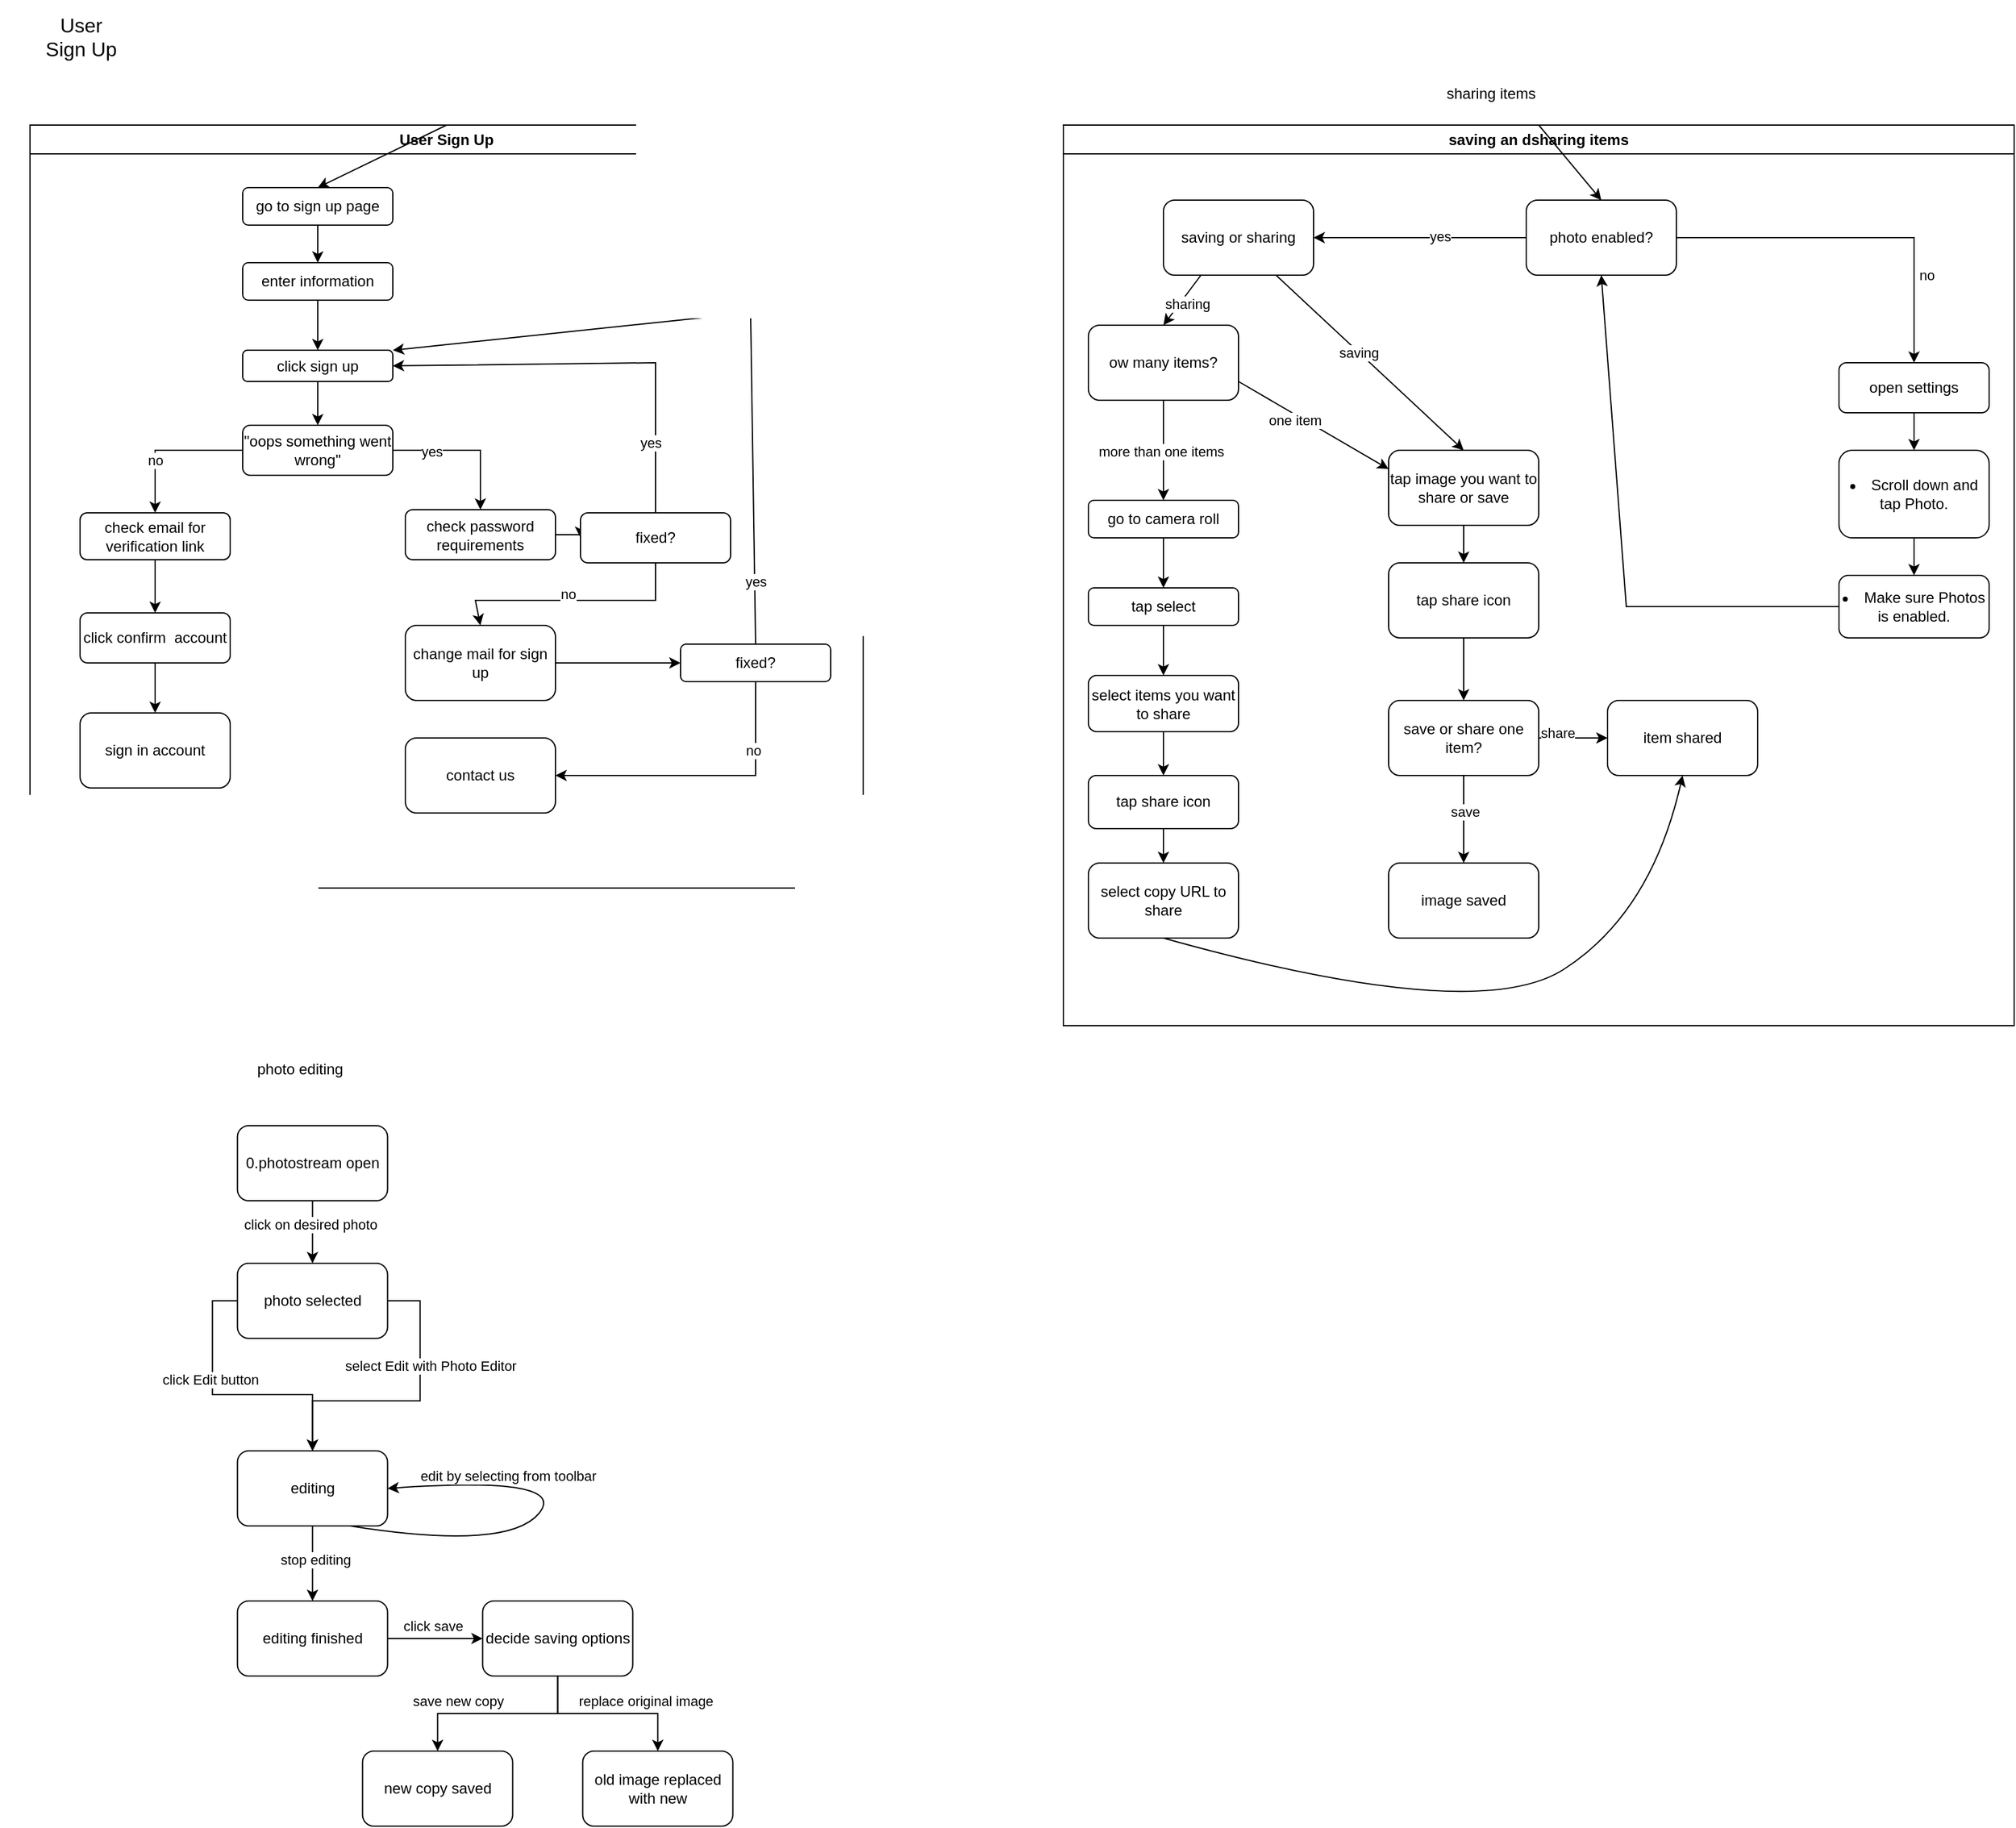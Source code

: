 <mxfile version="26.2.9">
  <diagram name="Pagina-1" id="1iK9Y7x5RWMCIEHlre_7">
    <mxGraphModel dx="4176" dy="2252" grid="1" gridSize="10" guides="1" tooltips="1" connect="1" arrows="1" fold="1" page="1" pageScale="1" pageWidth="827" pageHeight="1169" math="0" shadow="0">
      <root>
        <mxCell id="0" />
        <mxCell id="1" parent="0" />
        <mxCell id="YTVSwso-LdbCMW-Us0Bc-1" value="&lt;span style=&quot;font-size:12.0pt;line-height:115%;&lt;br/&gt;font-family:&amp;quot;Aptos&amp;quot;,sans-serif;mso-ascii-theme-font:minor-latin;mso-fareast-font-family:&lt;br/&gt;Aptos;mso-fareast-theme-font:minor-latin;mso-hansi-theme-font:minor-latin;&lt;br/&gt;mso-bidi-font-family:&amp;quot;Times New Roman&amp;quot;;mso-bidi-theme-font:minor-bidi;&lt;br/&gt;mso-ansi-language:IT;mso-fareast-language:EN-US;mso-bidi-language:AR-SA&quot;&gt;User&lt;br&gt;Sign Up&lt;/span&gt;" style="text;html=1;align=center;verticalAlign=middle;whiteSpace=wrap;rounded=0;" vertex="1" parent="1">
          <mxGeometry x="70" y="40" width="130" height="60" as="geometry" />
        </mxCell>
        <mxCell id="YTVSwso-LdbCMW-Us0Bc-2" value="User Sign Up" style="swimlane;whiteSpace=wrap;html=1;startSize=23;" vertex="1" parent="1">
          <mxGeometry x="94" y="140" width="666" height="610" as="geometry">
            <mxRectangle x="124" y="130" width="110" height="30" as="alternateBounds" />
          </mxGeometry>
        </mxCell>
        <mxCell id="YTVSwso-LdbCMW-Us0Bc-6" value="" style="edgeStyle=orthogonalEdgeStyle;rounded=0;orthogonalLoop=1;jettySize=auto;html=1;" edge="1" parent="YTVSwso-LdbCMW-Us0Bc-2" source="YTVSwso-LdbCMW-Us0Bc-3" target="YTVSwso-LdbCMW-Us0Bc-5">
          <mxGeometry relative="1" as="geometry" />
        </mxCell>
        <mxCell id="YTVSwso-LdbCMW-Us0Bc-3" value="go to sign up page" style="rounded=1;whiteSpace=wrap;html=1;" vertex="1" parent="YTVSwso-LdbCMW-Us0Bc-2">
          <mxGeometry x="170" y="50" width="120" height="30" as="geometry" />
        </mxCell>
        <mxCell id="YTVSwso-LdbCMW-Us0Bc-8" value="" style="edgeStyle=orthogonalEdgeStyle;rounded=0;orthogonalLoop=1;jettySize=auto;html=1;" edge="1" parent="YTVSwso-LdbCMW-Us0Bc-2" source="YTVSwso-LdbCMW-Us0Bc-5" target="YTVSwso-LdbCMW-Us0Bc-7">
          <mxGeometry relative="1" as="geometry" />
        </mxCell>
        <mxCell id="YTVSwso-LdbCMW-Us0Bc-5" value="enter information" style="rounded=1;whiteSpace=wrap;html=1;" vertex="1" parent="YTVSwso-LdbCMW-Us0Bc-2">
          <mxGeometry x="170" y="110" width="120" height="30" as="geometry" />
        </mxCell>
        <mxCell id="YTVSwso-LdbCMW-Us0Bc-4" value="" style="endArrow=classic;html=1;rounded=0;entryX=0.5;entryY=0;entryDx=0;entryDy=0;exitX=0.5;exitY=0;exitDx=0;exitDy=0;" edge="1" parent="YTVSwso-LdbCMW-Us0Bc-2" source="YTVSwso-LdbCMW-Us0Bc-2" target="YTVSwso-LdbCMW-Us0Bc-3">
          <mxGeometry width="50" height="50" relative="1" as="geometry">
            <mxPoint x="230" y="20" as="sourcePoint" />
            <mxPoint x="260" y="190" as="targetPoint" />
          </mxGeometry>
        </mxCell>
        <mxCell id="YTVSwso-LdbCMW-Us0Bc-10" value="" style="edgeStyle=orthogonalEdgeStyle;rounded=0;orthogonalLoop=1;jettySize=auto;html=1;entryX=0.5;entryY=0;entryDx=0;entryDy=0;" edge="1" parent="YTVSwso-LdbCMW-Us0Bc-2" source="YTVSwso-LdbCMW-Us0Bc-7" target="YTVSwso-LdbCMW-Us0Bc-15">
          <mxGeometry relative="1" as="geometry" />
        </mxCell>
        <mxCell id="YTVSwso-LdbCMW-Us0Bc-7" value="click sign up" style="whiteSpace=wrap;html=1;rounded=1;" vertex="1" parent="YTVSwso-LdbCMW-Us0Bc-2">
          <mxGeometry x="170" y="180" width="120" height="25" as="geometry" />
        </mxCell>
        <mxCell id="YTVSwso-LdbCMW-Us0Bc-12" value="" style="edgeStyle=orthogonalEdgeStyle;rounded=0;orthogonalLoop=1;jettySize=auto;html=1;" edge="1" parent="YTVSwso-LdbCMW-Us0Bc-2" source="YTVSwso-LdbCMW-Us0Bc-9" target="YTVSwso-LdbCMW-Us0Bc-11">
          <mxGeometry relative="1" as="geometry" />
        </mxCell>
        <mxCell id="YTVSwso-LdbCMW-Us0Bc-9" value="check email for verification link" style="rounded=1;whiteSpace=wrap;html=1;" vertex="1" parent="YTVSwso-LdbCMW-Us0Bc-2">
          <mxGeometry x="40" y="310" width="120" height="37.5" as="geometry" />
        </mxCell>
        <mxCell id="YTVSwso-LdbCMW-Us0Bc-14" value="" style="edgeStyle=orthogonalEdgeStyle;rounded=0;orthogonalLoop=1;jettySize=auto;html=1;" edge="1" parent="YTVSwso-LdbCMW-Us0Bc-2" source="YTVSwso-LdbCMW-Us0Bc-11" target="YTVSwso-LdbCMW-Us0Bc-13">
          <mxGeometry relative="1" as="geometry" />
        </mxCell>
        <mxCell id="YTVSwso-LdbCMW-Us0Bc-11" value="click confirm&amp;nbsp; account" style="rounded=1;whiteSpace=wrap;html=1;" vertex="1" parent="YTVSwso-LdbCMW-Us0Bc-2">
          <mxGeometry x="40" y="390" width="120" height="40" as="geometry" />
        </mxCell>
        <mxCell id="YTVSwso-LdbCMW-Us0Bc-13" value="sign in account" style="rounded=1;whiteSpace=wrap;html=1;" vertex="1" parent="YTVSwso-LdbCMW-Us0Bc-2">
          <mxGeometry x="40" y="470" width="120" height="60" as="geometry" />
        </mxCell>
        <mxCell id="YTVSwso-LdbCMW-Us0Bc-16" value="" style="edgeStyle=orthogonalEdgeStyle;rounded=0;orthogonalLoop=1;jettySize=auto;html=1;" edge="1" parent="YTVSwso-LdbCMW-Us0Bc-2" source="YTVSwso-LdbCMW-Us0Bc-15" target="YTVSwso-LdbCMW-Us0Bc-9">
          <mxGeometry relative="1" as="geometry" />
        </mxCell>
        <mxCell id="YTVSwso-LdbCMW-Us0Bc-17" value="no" style="edgeLabel;html=1;align=center;verticalAlign=middle;resizable=0;points=[];" vertex="1" connectable="0" parent="YTVSwso-LdbCMW-Us0Bc-16">
          <mxGeometry x="0.3" relative="1" as="geometry">
            <mxPoint as="offset" />
          </mxGeometry>
        </mxCell>
        <mxCell id="YTVSwso-LdbCMW-Us0Bc-19" value="" style="edgeStyle=orthogonalEdgeStyle;rounded=0;orthogonalLoop=1;jettySize=auto;html=1;" edge="1" parent="YTVSwso-LdbCMW-Us0Bc-2" source="YTVSwso-LdbCMW-Us0Bc-15" target="YTVSwso-LdbCMW-Us0Bc-18">
          <mxGeometry relative="1" as="geometry" />
        </mxCell>
        <mxCell id="YTVSwso-LdbCMW-Us0Bc-20" value="yes" style="edgeLabel;html=1;align=center;verticalAlign=middle;resizable=0;points=[];" vertex="1" connectable="0" parent="YTVSwso-LdbCMW-Us0Bc-19">
          <mxGeometry x="-0.473" y="-1" relative="1" as="geometry">
            <mxPoint as="offset" />
          </mxGeometry>
        </mxCell>
        <mxCell id="YTVSwso-LdbCMW-Us0Bc-15" value="&quot;oops something went wrong&quot;" style="rounded=1;whiteSpace=wrap;html=1;" vertex="1" parent="YTVSwso-LdbCMW-Us0Bc-2">
          <mxGeometry x="170" y="240" width="120" height="40" as="geometry" />
        </mxCell>
        <mxCell id="YTVSwso-LdbCMW-Us0Bc-22" value="" style="edgeStyle=orthogonalEdgeStyle;rounded=0;orthogonalLoop=1;jettySize=auto;html=1;entryX=0;entryY=0.5;entryDx=0;entryDy=0;exitX=1;exitY=0.5;exitDx=0;exitDy=0;" edge="1" parent="YTVSwso-LdbCMW-Us0Bc-2" source="YTVSwso-LdbCMW-Us0Bc-18" target="YTVSwso-LdbCMW-Us0Bc-24">
          <mxGeometry relative="1" as="geometry" />
        </mxCell>
        <mxCell id="YTVSwso-LdbCMW-Us0Bc-18" value="check password requirements" style="rounded=1;whiteSpace=wrap;html=1;" vertex="1" parent="YTVSwso-LdbCMW-Us0Bc-2">
          <mxGeometry x="300" y="307.5" width="120" height="40" as="geometry" />
        </mxCell>
        <mxCell id="YTVSwso-LdbCMW-Us0Bc-21" value="change mail for sign up" style="rounded=1;whiteSpace=wrap;html=1;" vertex="1" parent="YTVSwso-LdbCMW-Us0Bc-2">
          <mxGeometry x="300" y="400" width="120" height="60" as="geometry" />
        </mxCell>
        <mxCell id="YTVSwso-LdbCMW-Us0Bc-24" value="fixed?" style="rounded=1;whiteSpace=wrap;html=1;" vertex="1" parent="YTVSwso-LdbCMW-Us0Bc-2">
          <mxGeometry x="440" y="310" width="120" height="40" as="geometry" />
        </mxCell>
        <mxCell id="YTVSwso-LdbCMW-Us0Bc-25" value="" style="endArrow=classic;html=1;rounded=0;exitX=0.5;exitY=1;exitDx=0;exitDy=0;entryX=0.5;entryY=0;entryDx=0;entryDy=0;" edge="1" parent="YTVSwso-LdbCMW-Us0Bc-2" source="YTVSwso-LdbCMW-Us0Bc-24" target="YTVSwso-LdbCMW-Us0Bc-21">
          <mxGeometry width="50" height="50" relative="1" as="geometry">
            <mxPoint x="210" y="430" as="sourcePoint" />
            <mxPoint x="260" y="380" as="targetPoint" />
            <Array as="points">
              <mxPoint x="500" y="380" />
              <mxPoint x="356" y="380" />
            </Array>
          </mxGeometry>
        </mxCell>
        <mxCell id="YTVSwso-LdbCMW-Us0Bc-26" value="no" style="edgeLabel;html=1;align=center;verticalAlign=middle;resizable=0;points=[];" vertex="1" connectable="0" parent="YTVSwso-LdbCMW-Us0Bc-25">
          <mxGeometry x="0.033" y="-5" relative="1" as="geometry">
            <mxPoint as="offset" />
          </mxGeometry>
        </mxCell>
        <mxCell id="YTVSwso-LdbCMW-Us0Bc-27" value="" style="endArrow=classic;html=1;rounded=0;exitX=0.5;exitY=0;exitDx=0;exitDy=0;entryX=1;entryY=0.5;entryDx=0;entryDy=0;" edge="1" parent="YTVSwso-LdbCMW-Us0Bc-2" source="YTVSwso-LdbCMW-Us0Bc-24" target="YTVSwso-LdbCMW-Us0Bc-7">
          <mxGeometry width="50" height="50" relative="1" as="geometry">
            <mxPoint x="210" y="410" as="sourcePoint" />
            <mxPoint x="260" y="360" as="targetPoint" />
            <Array as="points">
              <mxPoint x="500" y="190" />
            </Array>
          </mxGeometry>
        </mxCell>
        <mxCell id="YTVSwso-LdbCMW-Us0Bc-28" value="yes" style="edgeLabel;html=1;align=center;verticalAlign=middle;resizable=0;points=[];" vertex="1" connectable="0" parent="YTVSwso-LdbCMW-Us0Bc-27">
          <mxGeometry x="-0.661" y="4" relative="1" as="geometry">
            <mxPoint as="offset" />
          </mxGeometry>
        </mxCell>
        <mxCell id="YTVSwso-LdbCMW-Us0Bc-29" value="fixed?" style="rounded=1;whiteSpace=wrap;html=1;" vertex="1" parent="YTVSwso-LdbCMW-Us0Bc-2">
          <mxGeometry x="520" y="415" width="120" height="30" as="geometry" />
        </mxCell>
        <mxCell id="YTVSwso-LdbCMW-Us0Bc-30" value="" style="endArrow=classic;html=1;rounded=0;exitX=0.5;exitY=0;exitDx=0;exitDy=0;entryX=1;entryY=0;entryDx=0;entryDy=0;" edge="1" parent="YTVSwso-LdbCMW-Us0Bc-2" source="YTVSwso-LdbCMW-Us0Bc-29" target="YTVSwso-LdbCMW-Us0Bc-7">
          <mxGeometry width="50" height="50" relative="1" as="geometry">
            <mxPoint x="286" y="390" as="sourcePoint" />
            <mxPoint x="336" y="340" as="targetPoint" />
            <Array as="points">
              <mxPoint x="576" y="150" />
            </Array>
          </mxGeometry>
        </mxCell>
        <mxCell id="YTVSwso-LdbCMW-Us0Bc-31" value="yes" style="edgeLabel;html=1;align=center;verticalAlign=middle;resizable=0;points=[];" vertex="1" connectable="0" parent="YTVSwso-LdbCMW-Us0Bc-30">
          <mxGeometry x="-0.817" y="-1" relative="1" as="geometry">
            <mxPoint as="offset" />
          </mxGeometry>
        </mxCell>
        <mxCell id="YTVSwso-LdbCMW-Us0Bc-32" value="" style="endArrow=classic;html=1;rounded=0;exitX=1;exitY=0.5;exitDx=0;exitDy=0;entryX=0;entryY=0.5;entryDx=0;entryDy=0;" edge="1" parent="YTVSwso-LdbCMW-Us0Bc-2" source="YTVSwso-LdbCMW-Us0Bc-21" target="YTVSwso-LdbCMW-Us0Bc-29">
          <mxGeometry width="50" height="50" relative="1" as="geometry">
            <mxPoint x="286" y="390" as="sourcePoint" />
            <mxPoint x="336" y="340" as="targetPoint" />
          </mxGeometry>
        </mxCell>
        <mxCell id="YTVSwso-LdbCMW-Us0Bc-34" value="contact us" style="rounded=1;whiteSpace=wrap;html=1;" vertex="1" parent="YTVSwso-LdbCMW-Us0Bc-2">
          <mxGeometry x="300" y="490" width="120" height="60" as="geometry" />
        </mxCell>
        <mxCell id="YTVSwso-LdbCMW-Us0Bc-35" value="" style="endArrow=classic;html=1;rounded=0;exitX=0.5;exitY=1;exitDx=0;exitDy=0;entryX=1;entryY=0.5;entryDx=0;entryDy=0;" edge="1" parent="YTVSwso-LdbCMW-Us0Bc-2" source="YTVSwso-LdbCMW-Us0Bc-29" target="YTVSwso-LdbCMW-Us0Bc-34">
          <mxGeometry width="50" height="50" relative="1" as="geometry">
            <mxPoint x="286" y="420" as="sourcePoint" />
            <mxPoint x="336" y="370" as="targetPoint" />
            <Array as="points">
              <mxPoint x="580" y="520" />
            </Array>
          </mxGeometry>
        </mxCell>
        <mxCell id="YTVSwso-LdbCMW-Us0Bc-36" value="no" style="edgeLabel;html=1;align=center;verticalAlign=middle;resizable=0;points=[];" vertex="1" connectable="0" parent="YTVSwso-LdbCMW-Us0Bc-35">
          <mxGeometry x="-0.532" y="-2" relative="1" as="geometry">
            <mxPoint as="offset" />
          </mxGeometry>
        </mxCell>
        <mxCell id="YTVSwso-LdbCMW-Us0Bc-37" value="photo editing" style="text;html=1;align=center;verticalAlign=middle;whiteSpace=wrap;rounded=0;" vertex="1" parent="1">
          <mxGeometry x="259.8" y="880" width="100" height="30" as="geometry" />
        </mxCell>
        <mxCell id="YTVSwso-LdbCMW-Us0Bc-42" value="" style="edgeStyle=orthogonalEdgeStyle;rounded=0;orthogonalLoop=1;jettySize=auto;html=1;" edge="1" parent="1" source="YTVSwso-LdbCMW-Us0Bc-40" target="YTVSwso-LdbCMW-Us0Bc-41">
          <mxGeometry relative="1" as="geometry" />
        </mxCell>
        <mxCell id="YTVSwso-LdbCMW-Us0Bc-43" value="click on desired photo" style="edgeLabel;html=1;align=center;verticalAlign=middle;resizable=0;points=[];" vertex="1" connectable="0" parent="YTVSwso-LdbCMW-Us0Bc-42">
          <mxGeometry x="-0.24" y="-2" relative="1" as="geometry">
            <mxPoint as="offset" />
          </mxGeometry>
        </mxCell>
        <mxCell id="YTVSwso-LdbCMW-Us0Bc-40" value="0.photostream open" style="rounded=1;whiteSpace=wrap;html=1;" vertex="1" parent="1">
          <mxGeometry x="259.8" y="940" width="120" height="60" as="geometry" />
        </mxCell>
        <mxCell id="YTVSwso-LdbCMW-Us0Bc-45" value="" style="edgeStyle=orthogonalEdgeStyle;rounded=0;orthogonalLoop=1;jettySize=auto;html=1;exitX=0;exitY=0.5;exitDx=0;exitDy=0;" edge="1" parent="1" source="YTVSwso-LdbCMW-Us0Bc-41" target="YTVSwso-LdbCMW-Us0Bc-44">
          <mxGeometry relative="1" as="geometry" />
        </mxCell>
        <mxCell id="YTVSwso-LdbCMW-Us0Bc-48" value="click Edit button" style="edgeLabel;html=1;align=center;verticalAlign=middle;resizable=0;points=[];" vertex="1" connectable="0" parent="YTVSwso-LdbCMW-Us0Bc-45">
          <mxGeometry x="-0.245" y="-2" relative="1" as="geometry">
            <mxPoint as="offset" />
          </mxGeometry>
        </mxCell>
        <mxCell id="YTVSwso-LdbCMW-Us0Bc-41" value="photo selected" style="rounded=1;whiteSpace=wrap;html=1;" vertex="1" parent="1">
          <mxGeometry x="259.8" y="1050" width="120" height="60" as="geometry" />
        </mxCell>
        <mxCell id="YTVSwso-LdbCMW-Us0Bc-53" value="" style="edgeStyle=orthogonalEdgeStyle;rounded=0;orthogonalLoop=1;jettySize=auto;html=1;" edge="1" parent="1" source="YTVSwso-LdbCMW-Us0Bc-44" target="YTVSwso-LdbCMW-Us0Bc-52">
          <mxGeometry relative="1" as="geometry" />
        </mxCell>
        <mxCell id="YTVSwso-LdbCMW-Us0Bc-54" value="stop editing" style="edgeLabel;html=1;align=center;verticalAlign=middle;resizable=0;points=[];" vertex="1" connectable="0" parent="YTVSwso-LdbCMW-Us0Bc-53">
          <mxGeometry x="-0.1" y="2" relative="1" as="geometry">
            <mxPoint as="offset" />
          </mxGeometry>
        </mxCell>
        <mxCell id="YTVSwso-LdbCMW-Us0Bc-44" value="editing" style="rounded=1;whiteSpace=wrap;html=1;" vertex="1" parent="1">
          <mxGeometry x="259.8" y="1200" width="120" height="60" as="geometry" />
        </mxCell>
        <mxCell id="YTVSwso-LdbCMW-Us0Bc-47" value="" style="endArrow=classic;html=1;rounded=0;exitX=1;exitY=0.5;exitDx=0;exitDy=0;entryX=0.5;entryY=0;entryDx=0;entryDy=0;" edge="1" parent="1" source="YTVSwso-LdbCMW-Us0Bc-41" target="YTVSwso-LdbCMW-Us0Bc-44">
          <mxGeometry width="50" height="50" relative="1" as="geometry">
            <mxPoint x="325.8" y="1140" as="sourcePoint" />
            <mxPoint x="375.8" y="1090" as="targetPoint" />
            <Array as="points">
              <mxPoint x="405.8" y="1080" />
              <mxPoint x="405.8" y="1160" />
              <mxPoint x="319.8" y="1160" />
            </Array>
          </mxGeometry>
        </mxCell>
        <mxCell id="YTVSwso-LdbCMW-Us0Bc-49" value="select Edit with Photo Editor" style="edgeLabel;html=1;align=center;verticalAlign=middle;resizable=0;points=[];" vertex="1" connectable="0" parent="YTVSwso-LdbCMW-Us0Bc-47">
          <mxGeometry x="-0.328" y="8" relative="1" as="geometry">
            <mxPoint as="offset" />
          </mxGeometry>
        </mxCell>
        <mxCell id="YTVSwso-LdbCMW-Us0Bc-50" value="" style="curved=1;endArrow=classic;html=1;rounded=0;exitX=0.75;exitY=1;exitDx=0;exitDy=0;entryX=1;entryY=0.5;entryDx=0;entryDy=0;" edge="1" parent="1" source="YTVSwso-LdbCMW-Us0Bc-44" target="YTVSwso-LdbCMW-Us0Bc-44">
          <mxGeometry width="50" height="50" relative="1" as="geometry">
            <mxPoint x="325.8" y="1140" as="sourcePoint" />
            <mxPoint x="375.8" y="1090" as="targetPoint" />
            <Array as="points">
              <mxPoint x="475.8" y="1280" />
              <mxPoint x="525.8" y="1220" />
            </Array>
          </mxGeometry>
        </mxCell>
        <mxCell id="YTVSwso-LdbCMW-Us0Bc-51" value="edit by selecting from toolbar" style="edgeLabel;html=1;align=center;verticalAlign=middle;resizable=0;points=[];" vertex="1" connectable="0" parent="YTVSwso-LdbCMW-Us0Bc-50">
          <mxGeometry x="0.427" y="7" relative="1" as="geometry">
            <mxPoint x="-5" y="-10" as="offset" />
          </mxGeometry>
        </mxCell>
        <mxCell id="YTVSwso-LdbCMW-Us0Bc-52" value="editing finished" style="rounded=1;whiteSpace=wrap;html=1;" vertex="1" parent="1">
          <mxGeometry x="259.8" y="1320" width="120" height="60" as="geometry" />
        </mxCell>
        <mxCell id="YTVSwso-LdbCMW-Us0Bc-55" value="" style="endArrow=classic;html=1;rounded=0;exitX=1;exitY=0.5;exitDx=0;exitDy=0;" edge="1" parent="1" source="YTVSwso-LdbCMW-Us0Bc-52" target="YTVSwso-LdbCMW-Us0Bc-56">
          <mxGeometry width="50" height="50" relative="1" as="geometry">
            <mxPoint x="325.8" y="1160" as="sourcePoint" />
            <mxPoint x="465.8" y="1350" as="targetPoint" />
          </mxGeometry>
        </mxCell>
        <mxCell id="YTVSwso-LdbCMW-Us0Bc-57" value="click save" style="edgeLabel;html=1;align=center;verticalAlign=middle;resizable=0;points=[];" vertex="1" connectable="0" parent="YTVSwso-LdbCMW-Us0Bc-55">
          <mxGeometry x="-0.421" y="3" relative="1" as="geometry">
            <mxPoint x="14" y="-7" as="offset" />
          </mxGeometry>
        </mxCell>
        <mxCell id="YTVSwso-LdbCMW-Us0Bc-60" value="" style="edgeStyle=orthogonalEdgeStyle;rounded=0;orthogonalLoop=1;jettySize=auto;html=1;" edge="1" parent="1" source="YTVSwso-LdbCMW-Us0Bc-56" target="YTVSwso-LdbCMW-Us0Bc-59">
          <mxGeometry relative="1" as="geometry" />
        </mxCell>
        <mxCell id="YTVSwso-LdbCMW-Us0Bc-63" value="replace original image" style="edgeLabel;html=1;align=center;verticalAlign=middle;resizable=0;points=[];" vertex="1" connectable="0" parent="YTVSwso-LdbCMW-Us0Bc-60">
          <mxGeometry x="0.414" y="-2" relative="1" as="geometry">
            <mxPoint x="1" y="-12" as="offset" />
          </mxGeometry>
        </mxCell>
        <mxCell id="YTVSwso-LdbCMW-Us0Bc-61" value="" style="edgeStyle=orthogonalEdgeStyle;rounded=0;orthogonalLoop=1;jettySize=auto;html=1;entryX=0.5;entryY=0;entryDx=0;entryDy=0;" edge="1" parent="1" source="YTVSwso-LdbCMW-Us0Bc-56" target="YTVSwso-LdbCMW-Us0Bc-58">
          <mxGeometry relative="1" as="geometry" />
        </mxCell>
        <mxCell id="YTVSwso-LdbCMW-Us0Bc-62" value="save new copy" style="edgeLabel;html=1;align=center;verticalAlign=middle;resizable=0;points=[];" vertex="1" connectable="0" parent="YTVSwso-LdbCMW-Us0Bc-61">
          <mxGeometry x="0.41" y="6" relative="1" as="geometry">
            <mxPoint y="-16" as="offset" />
          </mxGeometry>
        </mxCell>
        <mxCell id="YTVSwso-LdbCMW-Us0Bc-56" value="decide saving options" style="rounded=1;whiteSpace=wrap;html=1;" vertex="1" parent="1">
          <mxGeometry x="455.8" y="1320" width="120" height="60" as="geometry" />
        </mxCell>
        <mxCell id="YTVSwso-LdbCMW-Us0Bc-58" value="new copy saved" style="rounded=1;whiteSpace=wrap;html=1;" vertex="1" parent="1">
          <mxGeometry x="359.8" y="1440" width="120" height="60" as="geometry" />
        </mxCell>
        <mxCell id="YTVSwso-LdbCMW-Us0Bc-59" value="old image replaced with new" style="rounded=1;whiteSpace=wrap;html=1;" vertex="1" parent="1">
          <mxGeometry x="535.8" y="1440" width="120" height="60" as="geometry" />
        </mxCell>
        <mxCell id="YTVSwso-LdbCMW-Us0Bc-64" value="saving an dsharing items" style="swimlane;whiteSpace=wrap;html=1;" vertex="1" parent="1">
          <mxGeometry x="920" y="140" width="760" height="720" as="geometry" />
        </mxCell>
        <mxCell id="YTVSwso-LdbCMW-Us0Bc-68" value="" style="edgeStyle=orthogonalEdgeStyle;rounded=0;orthogonalLoop=1;jettySize=auto;html=1;" edge="1" parent="YTVSwso-LdbCMW-Us0Bc-64" source="YTVSwso-LdbCMW-Us0Bc-66" target="YTVSwso-LdbCMW-Us0Bc-67">
          <mxGeometry relative="1" as="geometry" />
        </mxCell>
        <mxCell id="YTVSwso-LdbCMW-Us0Bc-66" value="open settings" style="rounded=1;whiteSpace=wrap;html=1;" vertex="1" parent="YTVSwso-LdbCMW-Us0Bc-64">
          <mxGeometry x="620" y="190" width="120" height="40" as="geometry" />
        </mxCell>
        <mxCell id="YTVSwso-LdbCMW-Us0Bc-70" value="" style="edgeStyle=orthogonalEdgeStyle;rounded=0;orthogonalLoop=1;jettySize=auto;html=1;" edge="1" parent="YTVSwso-LdbCMW-Us0Bc-64" source="YTVSwso-LdbCMW-Us0Bc-67" target="YTVSwso-LdbCMW-Us0Bc-69">
          <mxGeometry relative="1" as="geometry" />
        </mxCell>
        <mxCell id="YTVSwso-LdbCMW-Us0Bc-67" value="&lt;li id=&quot;yui_3_18_1_1_1744875427276_132&quot;&gt;Scroll down and tap&amp;nbsp;Photo.&lt;/li&gt;" style="rounded=1;whiteSpace=wrap;html=1;" vertex="1" parent="YTVSwso-LdbCMW-Us0Bc-64">
          <mxGeometry x="620" y="260" width="120" height="70" as="geometry" />
        </mxCell>
        <mxCell id="YTVSwso-LdbCMW-Us0Bc-69" value="&lt;li id=&quot;yui_3_18_1_1_1744875427276_133&quot;&gt;Make sure Photos is enabled.&lt;/li&gt;" style="rounded=1;whiteSpace=wrap;html=1;" vertex="1" parent="YTVSwso-LdbCMW-Us0Bc-64">
          <mxGeometry x="620" y="360" width="120" height="50" as="geometry" />
        </mxCell>
        <mxCell id="YTVSwso-LdbCMW-Us0Bc-76" value="" style="edgeStyle=orthogonalEdgeStyle;rounded=0;orthogonalLoop=1;jettySize=auto;html=1;" edge="1" parent="YTVSwso-LdbCMW-Us0Bc-64" source="YTVSwso-LdbCMW-Us0Bc-71" target="YTVSwso-LdbCMW-Us0Bc-75">
          <mxGeometry relative="1" as="geometry" />
        </mxCell>
        <mxCell id="YTVSwso-LdbCMW-Us0Bc-80" value="yes" style="edgeLabel;html=1;align=center;verticalAlign=middle;resizable=0;points=[];" vertex="1" connectable="0" parent="YTVSwso-LdbCMW-Us0Bc-76">
          <mxGeometry x="-0.187" y="-1" relative="1" as="geometry">
            <mxPoint as="offset" />
          </mxGeometry>
        </mxCell>
        <mxCell id="YTVSwso-LdbCMW-Us0Bc-71" value="photo enabled?" style="rounded=1;whiteSpace=wrap;html=1;" vertex="1" parent="YTVSwso-LdbCMW-Us0Bc-64">
          <mxGeometry x="370" y="60" width="120" height="60" as="geometry" />
        </mxCell>
        <mxCell id="YTVSwso-LdbCMW-Us0Bc-72" value="" style="endArrow=classic;html=1;rounded=0;exitX=1;exitY=0.5;exitDx=0;exitDy=0;entryX=0.5;entryY=0;entryDx=0;entryDy=0;" edge="1" parent="YTVSwso-LdbCMW-Us0Bc-64" source="YTVSwso-LdbCMW-Us0Bc-71" target="YTVSwso-LdbCMW-Us0Bc-66">
          <mxGeometry width="50" height="50" relative="1" as="geometry">
            <mxPoint x="180" y="440" as="sourcePoint" />
            <mxPoint x="230" y="390" as="targetPoint" />
            <Array as="points">
              <mxPoint x="680" y="90" />
            </Array>
          </mxGeometry>
        </mxCell>
        <mxCell id="YTVSwso-LdbCMW-Us0Bc-73" value="no" style="edgeLabel;html=1;align=center;verticalAlign=middle;resizable=0;points=[];" vertex="1" connectable="0" parent="YTVSwso-LdbCMW-Us0Bc-72">
          <mxGeometry x="0.517" y="10" relative="1" as="geometry">
            <mxPoint as="offset" />
          </mxGeometry>
        </mxCell>
        <mxCell id="YTVSwso-LdbCMW-Us0Bc-74" value="" style="endArrow=classic;html=1;rounded=0;exitX=0;exitY=0.5;exitDx=0;exitDy=0;entryX=0.5;entryY=1;entryDx=0;entryDy=0;" edge="1" parent="YTVSwso-LdbCMW-Us0Bc-64" source="YTVSwso-LdbCMW-Us0Bc-69" target="YTVSwso-LdbCMW-Us0Bc-71">
          <mxGeometry width="50" height="50" relative="1" as="geometry">
            <mxPoint x="180" y="440" as="sourcePoint" />
            <mxPoint x="230" y="390" as="targetPoint" />
            <Array as="points">
              <mxPoint x="450" y="385" />
            </Array>
          </mxGeometry>
        </mxCell>
        <mxCell id="YTVSwso-LdbCMW-Us0Bc-75" value="saving or sharing" style="rounded=1;whiteSpace=wrap;html=1;" vertex="1" parent="YTVSwso-LdbCMW-Us0Bc-64">
          <mxGeometry x="80" y="60" width="120" height="60" as="geometry" />
        </mxCell>
        <mxCell id="YTVSwso-LdbCMW-Us0Bc-98" value="" style="edgeStyle=orthogonalEdgeStyle;rounded=0;orthogonalLoop=1;jettySize=auto;html=1;" edge="1" parent="YTVSwso-LdbCMW-Us0Bc-64" source="YTVSwso-LdbCMW-Us0Bc-77" target="YTVSwso-LdbCMW-Us0Bc-97">
          <mxGeometry relative="1" as="geometry" />
        </mxCell>
        <mxCell id="YTVSwso-LdbCMW-Us0Bc-99" value="more than one items" style="edgeLabel;html=1;align=center;verticalAlign=middle;resizable=0;points=[];" vertex="1" connectable="0" parent="YTVSwso-LdbCMW-Us0Bc-98">
          <mxGeometry x="0.007" y="-2" relative="1" as="geometry">
            <mxPoint as="offset" />
          </mxGeometry>
        </mxCell>
        <mxCell id="YTVSwso-LdbCMW-Us0Bc-77" value="ow many items?" style="rounded=1;whiteSpace=wrap;html=1;" vertex="1" parent="YTVSwso-LdbCMW-Us0Bc-64">
          <mxGeometry x="20" y="160" width="120" height="60" as="geometry" />
        </mxCell>
        <mxCell id="YTVSwso-LdbCMW-Us0Bc-81" value="" style="endArrow=classic;html=1;rounded=0;exitX=0.25;exitY=1;exitDx=0;exitDy=0;entryX=0.5;entryY=0;entryDx=0;entryDy=0;" edge="1" parent="YTVSwso-LdbCMW-Us0Bc-64" source="YTVSwso-LdbCMW-Us0Bc-75" target="YTVSwso-LdbCMW-Us0Bc-77">
          <mxGeometry width="50" height="50" relative="1" as="geometry">
            <mxPoint x="180" y="440" as="sourcePoint" />
            <mxPoint x="230" y="390" as="targetPoint" />
          </mxGeometry>
        </mxCell>
        <mxCell id="YTVSwso-LdbCMW-Us0Bc-96" value="sharing" style="edgeLabel;html=1;align=center;verticalAlign=middle;resizable=0;points=[];" vertex="1" connectable="0" parent="YTVSwso-LdbCMW-Us0Bc-81">
          <mxGeometry x="0.005" y="5" relative="1" as="geometry">
            <mxPoint as="offset" />
          </mxGeometry>
        </mxCell>
        <mxCell id="YTVSwso-LdbCMW-Us0Bc-82" value="" style="endArrow=classic;html=1;rounded=0;exitX=0.75;exitY=1;exitDx=0;exitDy=0;entryX=0.5;entryY=0;entryDx=0;entryDy=0;" edge="1" parent="YTVSwso-LdbCMW-Us0Bc-64" source="YTVSwso-LdbCMW-Us0Bc-75" target="YTVSwso-LdbCMW-Us0Bc-86">
          <mxGeometry width="50" height="50" relative="1" as="geometry">
            <mxPoint x="180" y="440" as="sourcePoint" />
            <mxPoint x="230" y="390" as="targetPoint" />
          </mxGeometry>
        </mxCell>
        <mxCell id="YTVSwso-LdbCMW-Us0Bc-95" value="saving" style="edgeLabel;html=1;align=center;verticalAlign=middle;resizable=0;points=[];" vertex="1" connectable="0" parent="YTVSwso-LdbCMW-Us0Bc-82">
          <mxGeometry x="-0.125" relative="1" as="geometry">
            <mxPoint as="offset" />
          </mxGeometry>
        </mxCell>
        <mxCell id="YTVSwso-LdbCMW-Us0Bc-85" value="" style="edgeStyle=orthogonalEdgeStyle;rounded=0;orthogonalLoop=1;jettySize=auto;html=1;" edge="1" parent="YTVSwso-LdbCMW-Us0Bc-64" source="YTVSwso-LdbCMW-Us0Bc-78" target="YTVSwso-LdbCMW-Us0Bc-84">
          <mxGeometry relative="1" as="geometry" />
        </mxCell>
        <mxCell id="YTVSwso-LdbCMW-Us0Bc-78" value="tap share icon" style="rounded=1;whiteSpace=wrap;html=1;" vertex="1" parent="YTVSwso-LdbCMW-Us0Bc-64">
          <mxGeometry x="260" y="350" width="120" height="60" as="geometry" />
        </mxCell>
        <mxCell id="YTVSwso-LdbCMW-Us0Bc-91" value="" style="edgeStyle=orthogonalEdgeStyle;rounded=0;orthogonalLoop=1;jettySize=auto;html=1;" edge="1" parent="YTVSwso-LdbCMW-Us0Bc-64" source="YTVSwso-LdbCMW-Us0Bc-84" target="YTVSwso-LdbCMW-Us0Bc-89">
          <mxGeometry relative="1" as="geometry" />
        </mxCell>
        <mxCell id="YTVSwso-LdbCMW-Us0Bc-92" value="save" style="edgeLabel;html=1;align=center;verticalAlign=middle;resizable=0;points=[];" vertex="1" connectable="0" parent="YTVSwso-LdbCMW-Us0Bc-91">
          <mxGeometry x="-0.175" y="1" relative="1" as="geometry">
            <mxPoint as="offset" />
          </mxGeometry>
        </mxCell>
        <mxCell id="YTVSwso-LdbCMW-Us0Bc-93" value="" style="edgeStyle=orthogonalEdgeStyle;rounded=0;orthogonalLoop=1;jettySize=auto;html=1;" edge="1" parent="YTVSwso-LdbCMW-Us0Bc-64" source="YTVSwso-LdbCMW-Us0Bc-84" target="YTVSwso-LdbCMW-Us0Bc-90">
          <mxGeometry relative="1" as="geometry" />
        </mxCell>
        <mxCell id="YTVSwso-LdbCMW-Us0Bc-94" value="share" style="edgeLabel;html=1;align=center;verticalAlign=middle;resizable=0;points=[];" vertex="1" connectable="0" parent="YTVSwso-LdbCMW-Us0Bc-93">
          <mxGeometry x="-0.506" y="4" relative="1" as="geometry">
            <mxPoint x="1" as="offset" />
          </mxGeometry>
        </mxCell>
        <mxCell id="YTVSwso-LdbCMW-Us0Bc-84" value="save or share one item?" style="rounded=1;whiteSpace=wrap;html=1;" vertex="1" parent="YTVSwso-LdbCMW-Us0Bc-64">
          <mxGeometry x="260" y="460" width="120" height="60" as="geometry" />
        </mxCell>
        <mxCell id="YTVSwso-LdbCMW-Us0Bc-87" value="" style="edgeStyle=orthogonalEdgeStyle;rounded=0;orthogonalLoop=1;jettySize=auto;html=1;" edge="1" parent="YTVSwso-LdbCMW-Us0Bc-64" source="YTVSwso-LdbCMW-Us0Bc-86" target="YTVSwso-LdbCMW-Us0Bc-78">
          <mxGeometry relative="1" as="geometry" />
        </mxCell>
        <mxCell id="YTVSwso-LdbCMW-Us0Bc-86" value="tap image you want to share or save" style="rounded=1;whiteSpace=wrap;html=1;" vertex="1" parent="YTVSwso-LdbCMW-Us0Bc-64">
          <mxGeometry x="260" y="260" width="120" height="60" as="geometry" />
        </mxCell>
        <mxCell id="YTVSwso-LdbCMW-Us0Bc-89" value="image saved" style="rounded=1;whiteSpace=wrap;html=1;" vertex="1" parent="YTVSwso-LdbCMW-Us0Bc-64">
          <mxGeometry x="260" y="590" width="120" height="60" as="geometry" />
        </mxCell>
        <mxCell id="YTVSwso-LdbCMW-Us0Bc-90" value="item shared" style="rounded=1;whiteSpace=wrap;html=1;" vertex="1" parent="YTVSwso-LdbCMW-Us0Bc-64">
          <mxGeometry x="435" y="460" width="120" height="60" as="geometry" />
        </mxCell>
        <mxCell id="YTVSwso-LdbCMW-Us0Bc-104" value="" style="edgeStyle=orthogonalEdgeStyle;rounded=0;orthogonalLoop=1;jettySize=auto;html=1;" edge="1" parent="YTVSwso-LdbCMW-Us0Bc-64" source="YTVSwso-LdbCMW-Us0Bc-97" target="YTVSwso-LdbCMW-Us0Bc-103">
          <mxGeometry relative="1" as="geometry" />
        </mxCell>
        <mxCell id="YTVSwso-LdbCMW-Us0Bc-97" value="go to camera roll" style="rounded=1;whiteSpace=wrap;html=1;" vertex="1" parent="YTVSwso-LdbCMW-Us0Bc-64">
          <mxGeometry x="20" y="300" width="120" height="30" as="geometry" />
        </mxCell>
        <mxCell id="YTVSwso-LdbCMW-Us0Bc-100" value="" style="endArrow=classic;html=1;rounded=0;exitX=1;exitY=0.75;exitDx=0;exitDy=0;entryX=0;entryY=0.25;entryDx=0;entryDy=0;" edge="1" parent="YTVSwso-LdbCMW-Us0Bc-64" source="YTVSwso-LdbCMW-Us0Bc-77" target="YTVSwso-LdbCMW-Us0Bc-86">
          <mxGeometry width="50" height="50" relative="1" as="geometry">
            <mxPoint x="190" y="440" as="sourcePoint" />
            <mxPoint x="240" y="390" as="targetPoint" />
          </mxGeometry>
        </mxCell>
        <mxCell id="YTVSwso-LdbCMW-Us0Bc-101" value="one item" style="edgeLabel;html=1;align=center;verticalAlign=middle;resizable=0;points=[];" vertex="1" connectable="0" parent="YTVSwso-LdbCMW-Us0Bc-100">
          <mxGeometry x="-0.219" y="-4" relative="1" as="geometry">
            <mxPoint as="offset" />
          </mxGeometry>
        </mxCell>
        <mxCell id="YTVSwso-LdbCMW-Us0Bc-102" value="" style="endArrow=classic;html=1;rounded=0;exitX=0.5;exitY=0;exitDx=0;exitDy=0;entryX=0.5;entryY=0;entryDx=0;entryDy=0;" edge="1" parent="YTVSwso-LdbCMW-Us0Bc-64" source="YTVSwso-LdbCMW-Us0Bc-64" target="YTVSwso-LdbCMW-Us0Bc-71">
          <mxGeometry width="50" height="50" relative="1" as="geometry">
            <mxPoint x="190" y="440" as="sourcePoint" />
            <mxPoint x="240" y="390" as="targetPoint" />
          </mxGeometry>
        </mxCell>
        <mxCell id="YTVSwso-LdbCMW-Us0Bc-106" value="" style="edgeStyle=orthogonalEdgeStyle;rounded=0;orthogonalLoop=1;jettySize=auto;html=1;" edge="1" parent="YTVSwso-LdbCMW-Us0Bc-64" source="YTVSwso-LdbCMW-Us0Bc-103" target="YTVSwso-LdbCMW-Us0Bc-105">
          <mxGeometry relative="1" as="geometry" />
        </mxCell>
        <mxCell id="YTVSwso-LdbCMW-Us0Bc-103" value="tap select" style="rounded=1;whiteSpace=wrap;html=1;" vertex="1" parent="YTVSwso-LdbCMW-Us0Bc-64">
          <mxGeometry x="20" y="370" width="120" height="30" as="geometry" />
        </mxCell>
        <mxCell id="YTVSwso-LdbCMW-Us0Bc-108" value="" style="edgeStyle=orthogonalEdgeStyle;rounded=0;orthogonalLoop=1;jettySize=auto;html=1;" edge="1" parent="YTVSwso-LdbCMW-Us0Bc-64" source="YTVSwso-LdbCMW-Us0Bc-105" target="YTVSwso-LdbCMW-Us0Bc-107">
          <mxGeometry relative="1" as="geometry" />
        </mxCell>
        <mxCell id="YTVSwso-LdbCMW-Us0Bc-105" value="select items you want to share" style="rounded=1;whiteSpace=wrap;html=1;" vertex="1" parent="YTVSwso-LdbCMW-Us0Bc-64">
          <mxGeometry x="20" y="440" width="120" height="45" as="geometry" />
        </mxCell>
        <mxCell id="YTVSwso-LdbCMW-Us0Bc-110" value="" style="edgeStyle=orthogonalEdgeStyle;rounded=0;orthogonalLoop=1;jettySize=auto;html=1;" edge="1" parent="YTVSwso-LdbCMW-Us0Bc-64" source="YTVSwso-LdbCMW-Us0Bc-107" target="YTVSwso-LdbCMW-Us0Bc-109">
          <mxGeometry relative="1" as="geometry" />
        </mxCell>
        <mxCell id="YTVSwso-LdbCMW-Us0Bc-107" value="tap share icon" style="rounded=1;whiteSpace=wrap;html=1;" vertex="1" parent="YTVSwso-LdbCMW-Us0Bc-64">
          <mxGeometry x="20" y="520" width="120" height="42.5" as="geometry" />
        </mxCell>
        <mxCell id="YTVSwso-LdbCMW-Us0Bc-109" value="select copy URL to share" style="rounded=1;whiteSpace=wrap;html=1;" vertex="1" parent="YTVSwso-LdbCMW-Us0Bc-64">
          <mxGeometry x="20" y="590" width="120" height="60" as="geometry" />
        </mxCell>
        <mxCell id="YTVSwso-LdbCMW-Us0Bc-111" value="" style="curved=1;endArrow=classic;html=1;rounded=0;exitX=0.5;exitY=1;exitDx=0;exitDy=0;entryX=0.5;entryY=1;entryDx=0;entryDy=0;" edge="1" parent="YTVSwso-LdbCMW-Us0Bc-64" source="YTVSwso-LdbCMW-Us0Bc-109" target="YTVSwso-LdbCMW-Us0Bc-90">
          <mxGeometry width="50" height="50" relative="1" as="geometry">
            <mxPoint x="190" y="440" as="sourcePoint" />
            <mxPoint x="240" y="390" as="targetPoint" />
            <Array as="points">
              <mxPoint x="330" y="720" />
              <mxPoint x="470" y="630" />
            </Array>
          </mxGeometry>
        </mxCell>
        <mxCell id="YTVSwso-LdbCMW-Us0Bc-65" value="sharing items" style="text;html=1;align=center;verticalAlign=middle;whiteSpace=wrap;rounded=0;" vertex="1" parent="1">
          <mxGeometry x="1172" y="100" width="180" height="30" as="geometry" />
        </mxCell>
      </root>
    </mxGraphModel>
  </diagram>
</mxfile>
